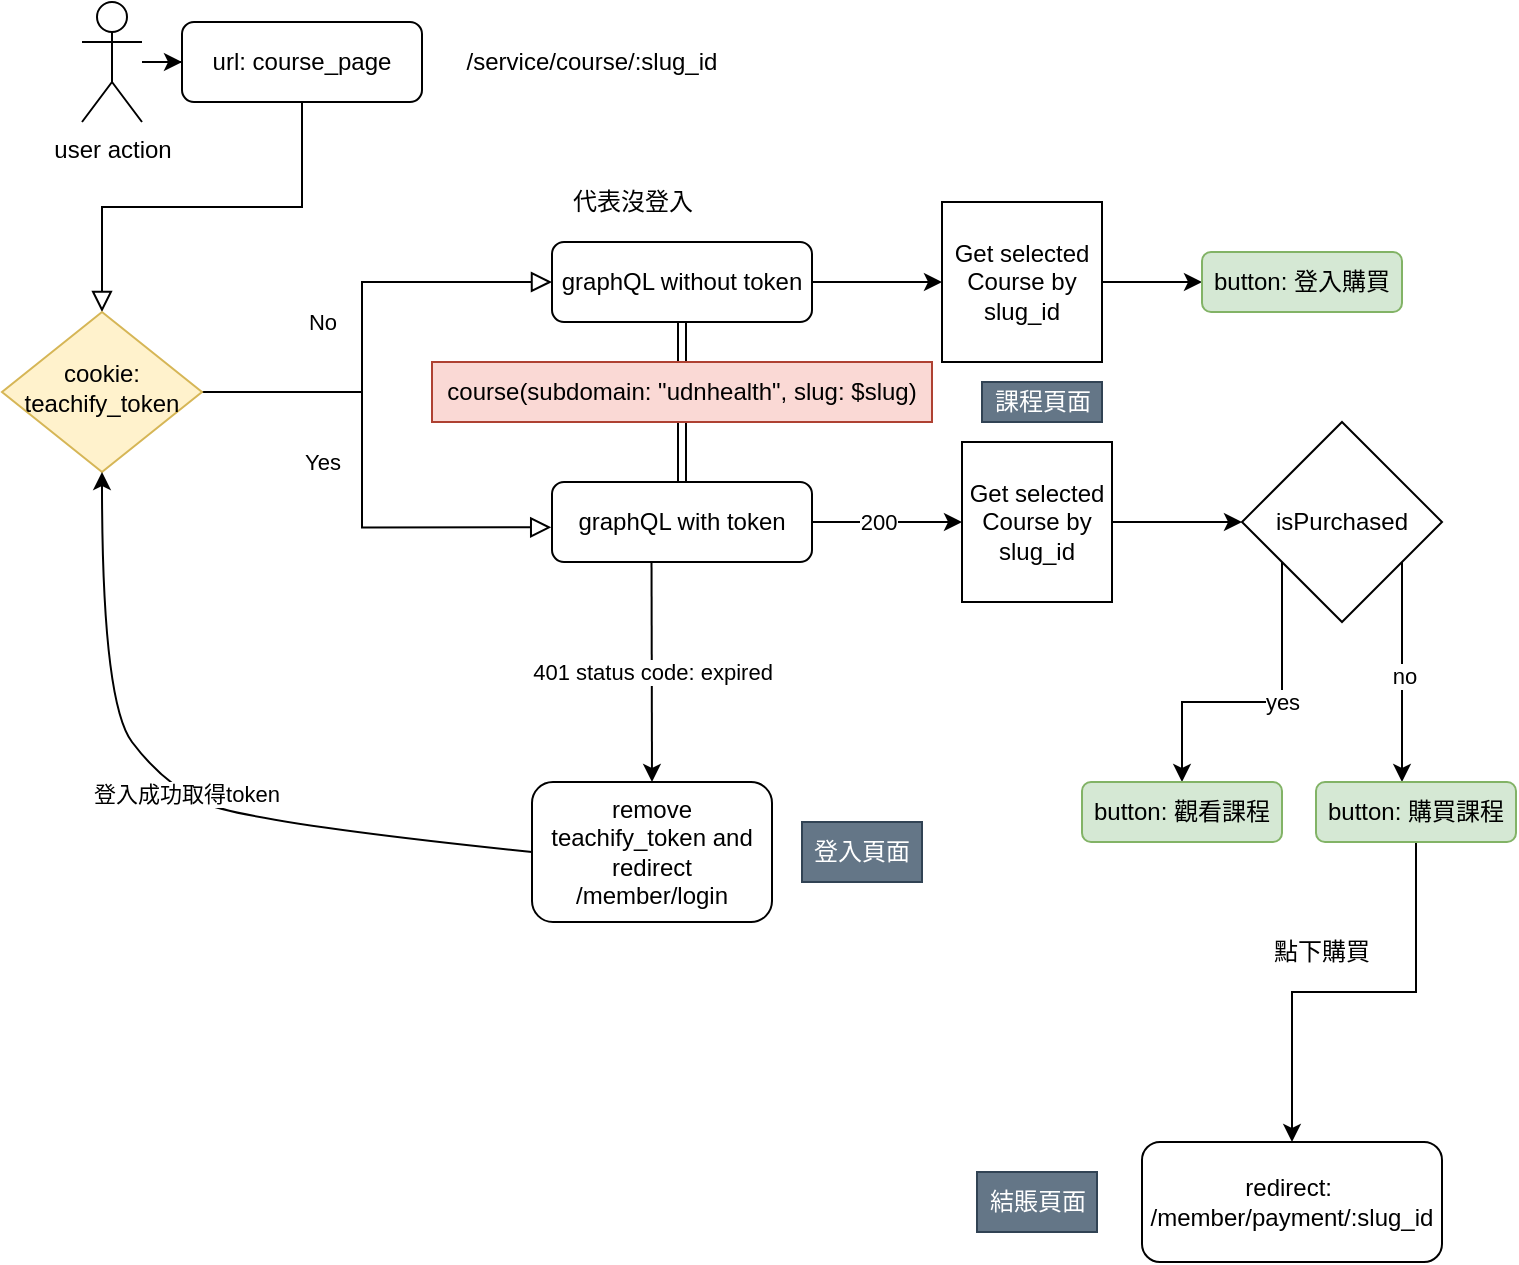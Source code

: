 <mxfile version="17.5.0" type="github">
  <diagram id="C5RBs43oDa-KdzZeNtuy" name="Page-1">
    <mxGraphModel dx="1185" dy="628" grid="1" gridSize="10" guides="1" tooltips="1" connect="1" arrows="1" fold="1" page="1" pageScale="1" pageWidth="827" pageHeight="1169" math="0" shadow="0">
      <root>
        <mxCell id="WIyWlLk6GJQsqaUBKTNV-0" />
        <mxCell id="WIyWlLk6GJQsqaUBKTNV-1" parent="WIyWlLk6GJQsqaUBKTNV-0" />
        <mxCell id="WIyWlLk6GJQsqaUBKTNV-2" value="" style="rounded=0;html=1;jettySize=auto;orthogonalLoop=1;fontSize=11;endArrow=block;endFill=0;endSize=8;strokeWidth=1;shadow=0;labelBackgroundColor=none;edgeStyle=orthogonalEdgeStyle;" parent="WIyWlLk6GJQsqaUBKTNV-1" source="WIyWlLk6GJQsqaUBKTNV-3" target="WIyWlLk6GJQsqaUBKTNV-6" edge="1">
          <mxGeometry relative="1" as="geometry" />
        </mxCell>
        <mxCell id="WIyWlLk6GJQsqaUBKTNV-3" value="url: course_page" style="rounded=1;whiteSpace=wrap;html=1;fontSize=12;glass=0;strokeWidth=1;shadow=0;" parent="WIyWlLk6GJQsqaUBKTNV-1" vertex="1">
          <mxGeometry x="160" y="80" width="120" height="40" as="geometry" />
        </mxCell>
        <mxCell id="WIyWlLk6GJQsqaUBKTNV-4" value="Yes" style="rounded=0;html=1;jettySize=auto;orthogonalLoop=1;fontSize=11;endArrow=block;endFill=0;endSize=8;strokeWidth=1;shadow=0;labelBackgroundColor=none;edgeStyle=orthogonalEdgeStyle;entryX=-0.003;entryY=0.567;entryDx=0;entryDy=0;entryPerimeter=0;" parent="WIyWlLk6GJQsqaUBKTNV-1" source="WIyWlLk6GJQsqaUBKTNV-6" target="X5-AiLe9VOl4MUnoSrG--8" edge="1">
          <mxGeometry x="-0.051" y="-20" relative="1" as="geometry">
            <mxPoint as="offset" />
            <mxPoint x="140" y="350" as="targetPoint" />
            <Array as="points">
              <mxPoint x="250" y="265" />
              <mxPoint x="250" y="333" />
            </Array>
          </mxGeometry>
        </mxCell>
        <mxCell id="WIyWlLk6GJQsqaUBKTNV-5" value="No" style="edgeStyle=orthogonalEdgeStyle;rounded=0;html=1;jettySize=auto;orthogonalLoop=1;fontSize=11;endArrow=block;endFill=0;endSize=8;strokeWidth=1;shadow=0;labelBackgroundColor=none;" parent="WIyWlLk6GJQsqaUBKTNV-1" source="WIyWlLk6GJQsqaUBKTNV-6" target="WIyWlLk6GJQsqaUBKTNV-7" edge="1">
          <mxGeometry x="0.0" y="20" relative="1" as="geometry">
            <mxPoint as="offset" />
            <Array as="points">
              <mxPoint x="250" y="265" />
              <mxPoint x="250" y="210" />
            </Array>
          </mxGeometry>
        </mxCell>
        <mxCell id="WIyWlLk6GJQsqaUBKTNV-6" value="cookie: teachify_token" style="rhombus;whiteSpace=wrap;html=1;shadow=0;fontFamily=Helvetica;fontSize=12;align=center;strokeWidth=1;spacing=6;spacingTop=-4;fillColor=#fff2cc;strokeColor=#d6b656;" parent="WIyWlLk6GJQsqaUBKTNV-1" vertex="1">
          <mxGeometry x="70" y="225" width="100" height="80" as="geometry" />
        </mxCell>
        <mxCell id="WIyWlLk6GJQsqaUBKTNV-7" value="graphQL without token" style="rounded=1;whiteSpace=wrap;html=1;fontSize=12;glass=0;strokeWidth=1;shadow=0;" parent="WIyWlLk6GJQsqaUBKTNV-1" vertex="1">
          <mxGeometry x="345" y="190" width="130" height="40" as="geometry" />
        </mxCell>
        <mxCell id="X5-AiLe9VOl4MUnoSrG--2" value="/service/course/:slug_id" style="text;html=1;strokeColor=none;fillColor=none;align=center;verticalAlign=middle;whiteSpace=wrap;rounded=0;" vertex="1" parent="WIyWlLk6GJQsqaUBKTNV-1">
          <mxGeometry x="290" y="85" width="150" height="30" as="geometry" />
        </mxCell>
        <mxCell id="X5-AiLe9VOl4MUnoSrG--6" value="" style="endArrow=classic;html=1;rounded=0;exitX=1;exitY=0.5;exitDx=0;exitDy=0;" edge="1" parent="WIyWlLk6GJQsqaUBKTNV-1" source="WIyWlLk6GJQsqaUBKTNV-7" target="X5-AiLe9VOl4MUnoSrG--7">
          <mxGeometry width="50" height="50" relative="1" as="geometry">
            <mxPoint x="470" y="210" as="sourcePoint" />
            <mxPoint x="520" y="210" as="targetPoint" />
          </mxGeometry>
        </mxCell>
        <mxCell id="X5-AiLe9VOl4MUnoSrG--13" value="" style="edgeStyle=orthogonalEdgeStyle;rounded=0;orthogonalLoop=1;jettySize=auto;html=1;" edge="1" parent="WIyWlLk6GJQsqaUBKTNV-1" source="X5-AiLe9VOl4MUnoSrG--7" target="X5-AiLe9VOl4MUnoSrG--12">
          <mxGeometry relative="1" as="geometry" />
        </mxCell>
        <mxCell id="X5-AiLe9VOl4MUnoSrG--7" value="Get selected Course by slug_id" style="whiteSpace=wrap;html=1;aspect=fixed;" vertex="1" parent="WIyWlLk6GJQsqaUBKTNV-1">
          <mxGeometry x="540" y="170" width="80" height="80" as="geometry" />
        </mxCell>
        <mxCell id="X5-AiLe9VOl4MUnoSrG--25" value="" style="edgeStyle=orthogonalEdgeStyle;rounded=0;orthogonalLoop=1;jettySize=auto;html=1;" edge="1" parent="WIyWlLk6GJQsqaUBKTNV-1" source="X5-AiLe9VOl4MUnoSrG--8" target="X5-AiLe9VOl4MUnoSrG--24">
          <mxGeometry relative="1" as="geometry" />
        </mxCell>
        <mxCell id="X5-AiLe9VOl4MUnoSrG--26" value="200" style="edgeLabel;html=1;align=center;verticalAlign=middle;resizable=0;points=[];" vertex="1" connectable="0" parent="X5-AiLe9VOl4MUnoSrG--25">
          <mxGeometry x="-0.133" relative="1" as="geometry">
            <mxPoint as="offset" />
          </mxGeometry>
        </mxCell>
        <mxCell id="X5-AiLe9VOl4MUnoSrG--8" value="graphQL with token" style="rounded=1;whiteSpace=wrap;html=1;fontSize=12;glass=0;strokeWidth=1;shadow=0;" vertex="1" parent="WIyWlLk6GJQsqaUBKTNV-1">
          <mxGeometry x="345" y="310" width="130" height="40" as="geometry" />
        </mxCell>
        <mxCell id="X5-AiLe9VOl4MUnoSrG--10" value="401 status code: expired" style="endArrow=classic;html=1;rounded=0;entryX=0.5;entryY=0;entryDx=0;entryDy=0;" edge="1" parent="WIyWlLk6GJQsqaUBKTNV-1" target="X5-AiLe9VOl4MUnoSrG--11">
          <mxGeometry width="50" height="50" relative="1" as="geometry">
            <mxPoint x="394.76" y="350" as="sourcePoint" />
            <mxPoint x="395" y="410" as="targetPoint" />
          </mxGeometry>
        </mxCell>
        <mxCell id="X5-AiLe9VOl4MUnoSrG--11" value="remove teachify_token and&lt;br&gt;redirect&lt;br&gt;/member/login" style="rounded=1;whiteSpace=wrap;html=1;" vertex="1" parent="WIyWlLk6GJQsqaUBKTNV-1">
          <mxGeometry x="335" y="460" width="120" height="70" as="geometry" />
        </mxCell>
        <mxCell id="X5-AiLe9VOl4MUnoSrG--12" value="button: 登入購買" style="rounded=1;whiteSpace=wrap;html=1;fillColor=#d5e8d4;strokeColor=#82b366;" vertex="1" parent="WIyWlLk6GJQsqaUBKTNV-1">
          <mxGeometry x="670" y="195" width="100" height="30" as="geometry" />
        </mxCell>
        <mxCell id="X5-AiLe9VOl4MUnoSrG--17" value="" style="edgeStyle=orthogonalEdgeStyle;rounded=0;orthogonalLoop=1;jettySize=auto;html=1;strokeColor=none;" edge="1" parent="WIyWlLk6GJQsqaUBKTNV-1" source="X5-AiLe9VOl4MUnoSrG--14" target="X5-AiLe9VOl4MUnoSrG--7">
          <mxGeometry relative="1" as="geometry">
            <Array as="points">
              <mxPoint x="520" y="170" />
              <mxPoint x="520" y="170" />
            </Array>
          </mxGeometry>
        </mxCell>
        <mxCell id="X5-AiLe9VOl4MUnoSrG--14" value="課程頁面" style="text;html=1;align=center;verticalAlign=middle;resizable=0;points=[];autosize=1;strokeColor=#314354;fillColor=#647687;fontColor=#ffffff;" vertex="1" parent="WIyWlLk6GJQsqaUBKTNV-1">
          <mxGeometry x="560" y="260" width="60" height="20" as="geometry" />
        </mxCell>
        <mxCell id="X5-AiLe9VOl4MUnoSrG--16" value="" style="edgeStyle=orthogonalEdgeStyle;rounded=0;orthogonalLoop=1;jettySize=auto;html=1;strokeColor=none;" edge="1" parent="WIyWlLk6GJQsqaUBKTNV-1" source="X5-AiLe9VOl4MUnoSrG--15" target="WIyWlLk6GJQsqaUBKTNV-7">
          <mxGeometry relative="1" as="geometry" />
        </mxCell>
        <mxCell id="X5-AiLe9VOl4MUnoSrG--15" value="代表沒登入" style="text;html=1;align=center;verticalAlign=middle;resizable=0;points=[];autosize=1;strokeColor=none;fillColor=none;" vertex="1" parent="WIyWlLk6GJQsqaUBKTNV-1">
          <mxGeometry x="345" y="160" width="80" height="20" as="geometry" />
        </mxCell>
        <mxCell id="X5-AiLe9VOl4MUnoSrG--19" value="" style="edgeStyle=orthogonalEdgeStyle;rounded=0;orthogonalLoop=1;jettySize=auto;html=1;" edge="1" parent="WIyWlLk6GJQsqaUBKTNV-1" source="X5-AiLe9VOl4MUnoSrG--18" target="WIyWlLk6GJQsqaUBKTNV-3">
          <mxGeometry relative="1" as="geometry" />
        </mxCell>
        <mxCell id="X5-AiLe9VOl4MUnoSrG--18" value="user action" style="shape=umlActor;verticalLabelPosition=bottom;verticalAlign=top;html=1;outlineConnect=0;" vertex="1" parent="WIyWlLk6GJQsqaUBKTNV-1">
          <mxGeometry x="110" y="70" width="30" height="60" as="geometry" />
        </mxCell>
        <mxCell id="X5-AiLe9VOl4MUnoSrG--22" value="" style="edgeStyle=orthogonalEdgeStyle;rounded=0;orthogonalLoop=1;jettySize=auto;html=1;shape=link;" edge="1" parent="WIyWlLk6GJQsqaUBKTNV-1" source="X5-AiLe9VOl4MUnoSrG--20" target="X5-AiLe9VOl4MUnoSrG--8">
          <mxGeometry relative="1" as="geometry" />
        </mxCell>
        <mxCell id="X5-AiLe9VOl4MUnoSrG--23" value="" style="edgeStyle=orthogonalEdgeStyle;shape=link;rounded=0;orthogonalLoop=1;jettySize=auto;html=1;" edge="1" parent="WIyWlLk6GJQsqaUBKTNV-1" source="X5-AiLe9VOl4MUnoSrG--20">
          <mxGeometry relative="1" as="geometry">
            <mxPoint x="410" y="230" as="targetPoint" />
          </mxGeometry>
        </mxCell>
        <mxCell id="X5-AiLe9VOl4MUnoSrG--20" value="course(subdomain: &quot;udnhealth&quot;, slug: $slug)" style="text;html=1;strokeColor=#ae4132;fillColor=#fad9d5;align=center;verticalAlign=middle;whiteSpace=wrap;rounded=0;" vertex="1" parent="WIyWlLk6GJQsqaUBKTNV-1">
          <mxGeometry x="285" y="250" width="250" height="30" as="geometry" />
        </mxCell>
        <mxCell id="X5-AiLe9VOl4MUnoSrG--31" style="edgeStyle=orthogonalEdgeStyle;rounded=0;orthogonalLoop=1;jettySize=auto;html=1;entryX=0;entryY=0.5;entryDx=0;entryDy=0;" edge="1" parent="WIyWlLk6GJQsqaUBKTNV-1" source="X5-AiLe9VOl4MUnoSrG--24" target="X5-AiLe9VOl4MUnoSrG--30">
          <mxGeometry relative="1" as="geometry" />
        </mxCell>
        <mxCell id="X5-AiLe9VOl4MUnoSrG--24" value="Get selected Course by slug_id" style="rounded=0;whiteSpace=wrap;html=1;fontSize=12;glass=0;strokeWidth=1;shadow=0;" vertex="1" parent="WIyWlLk6GJQsqaUBKTNV-1">
          <mxGeometry x="550" y="290" width="75" height="80" as="geometry" />
        </mxCell>
        <mxCell id="X5-AiLe9VOl4MUnoSrG--33" value="yes" style="edgeStyle=orthogonalEdgeStyle;rounded=0;orthogonalLoop=1;jettySize=auto;html=1;entryX=0.5;entryY=0;entryDx=0;entryDy=0;entryPerimeter=0;" edge="1" parent="WIyWlLk6GJQsqaUBKTNV-1" source="X5-AiLe9VOl4MUnoSrG--30" target="X5-AiLe9VOl4MUnoSrG--34">
          <mxGeometry x="-0.125" relative="1" as="geometry">
            <mxPoint x="640.029" y="490" as="targetPoint" />
            <Array as="points">
              <mxPoint x="710" y="420" />
              <mxPoint x="660" y="420" />
            </Array>
            <mxPoint as="offset" />
          </mxGeometry>
        </mxCell>
        <mxCell id="X5-AiLe9VOl4MUnoSrG--47" value="" style="edgeStyle=orthogonalEdgeStyle;rounded=0;orthogonalLoop=1;jettySize=auto;html=1;" edge="1" parent="WIyWlLk6GJQsqaUBKTNV-1" source="X5-AiLe9VOl4MUnoSrG--30" target="X5-AiLe9VOl4MUnoSrG--38">
          <mxGeometry relative="1" as="geometry">
            <Array as="points">
              <mxPoint x="770" y="430" />
              <mxPoint x="770" y="430" />
            </Array>
          </mxGeometry>
        </mxCell>
        <mxCell id="X5-AiLe9VOl4MUnoSrG--48" value="no" style="edgeLabel;html=1;align=center;verticalAlign=middle;resizable=0;points=[];" vertex="1" connectable="0" parent="X5-AiLe9VOl4MUnoSrG--47">
          <mxGeometry x="0.032" y="1" relative="1" as="geometry">
            <mxPoint as="offset" />
          </mxGeometry>
        </mxCell>
        <mxCell id="X5-AiLe9VOl4MUnoSrG--30" value="isPurchased" style="rhombus;whiteSpace=wrap;html=1;rounded=0;glass=0;" vertex="1" parent="WIyWlLk6GJQsqaUBKTNV-1">
          <mxGeometry x="690" y="280" width="100" height="100" as="geometry" />
        </mxCell>
        <mxCell id="X5-AiLe9VOl4MUnoSrG--34" value="button: 觀看課程" style="rounded=1;whiteSpace=wrap;html=1;fillColor=#d5e8d4;strokeColor=#82b366;" vertex="1" parent="WIyWlLk6GJQsqaUBKTNV-1">
          <mxGeometry x="610" y="460" width="100" height="30" as="geometry" />
        </mxCell>
        <mxCell id="X5-AiLe9VOl4MUnoSrG--41" value="" style="edgeStyle=orthogonalEdgeStyle;rounded=0;orthogonalLoop=1;jettySize=auto;html=1;" edge="1" parent="WIyWlLk6GJQsqaUBKTNV-1" source="X5-AiLe9VOl4MUnoSrG--38" target="X5-AiLe9VOl4MUnoSrG--40">
          <mxGeometry relative="1" as="geometry" />
        </mxCell>
        <mxCell id="X5-AiLe9VOl4MUnoSrG--38" value="button: 購買課程" style="rounded=1;whiteSpace=wrap;html=1;fillColor=#d5e8d4;strokeColor=#82b366;" vertex="1" parent="WIyWlLk6GJQsqaUBKTNV-1">
          <mxGeometry x="727" y="460" width="100" height="30" as="geometry" />
        </mxCell>
        <mxCell id="X5-AiLe9VOl4MUnoSrG--40" value="redirect:&amp;nbsp;&lt;br&gt;/member/payment/:slug_id" style="rounded=1;whiteSpace=wrap;html=1;glass=0;" vertex="1" parent="WIyWlLk6GJQsqaUBKTNV-1">
          <mxGeometry x="640" y="640" width="150" height="60" as="geometry" />
        </mxCell>
        <mxCell id="X5-AiLe9VOl4MUnoSrG--42" value="結賬頁面" style="text;html=1;strokeColor=#314354;fillColor=#647687;align=center;verticalAlign=middle;whiteSpace=wrap;rounded=0;glass=0;fontColor=#ffffff;" vertex="1" parent="WIyWlLk6GJQsqaUBKTNV-1">
          <mxGeometry x="557.5" y="655" width="60" height="30" as="geometry" />
        </mxCell>
        <mxCell id="X5-AiLe9VOl4MUnoSrG--43" value="點下購買" style="text;html=1;strokeColor=none;fillColor=none;align=center;verticalAlign=middle;whiteSpace=wrap;rounded=0;glass=0;" vertex="1" parent="WIyWlLk6GJQsqaUBKTNV-1">
          <mxGeometry x="700" y="530" width="60" height="30" as="geometry" />
        </mxCell>
        <mxCell id="X5-AiLe9VOl4MUnoSrG--50" value="登入成功取得token" style="curved=1;endArrow=classic;html=1;rounded=0;exitX=0;exitY=0.5;exitDx=0;exitDy=0;entryX=0.5;entryY=1;entryDx=0;entryDy=0;" edge="1" parent="WIyWlLk6GJQsqaUBKTNV-1" source="X5-AiLe9VOl4MUnoSrG--11" target="WIyWlLk6GJQsqaUBKTNV-6">
          <mxGeometry width="50" height="50" relative="1" as="geometry">
            <mxPoint x="364" y="600" as="sourcePoint" />
            <mxPoint x="90" y="330" as="targetPoint" />
            <Array as="points">
              <mxPoint x="190" y="480" />
              <mxPoint x="150" y="460" />
              <mxPoint x="120" y="420" />
            </Array>
          </mxGeometry>
        </mxCell>
        <mxCell id="X5-AiLe9VOl4MUnoSrG--52" value="登入頁面" style="text;html=1;strokeColor=#314354;fillColor=#647687;align=center;verticalAlign=middle;whiteSpace=wrap;rounded=0;glass=0;fontColor=#ffffff;" vertex="1" parent="WIyWlLk6GJQsqaUBKTNV-1">
          <mxGeometry x="470" y="480" width="60" height="30" as="geometry" />
        </mxCell>
      </root>
    </mxGraphModel>
  </diagram>
</mxfile>
